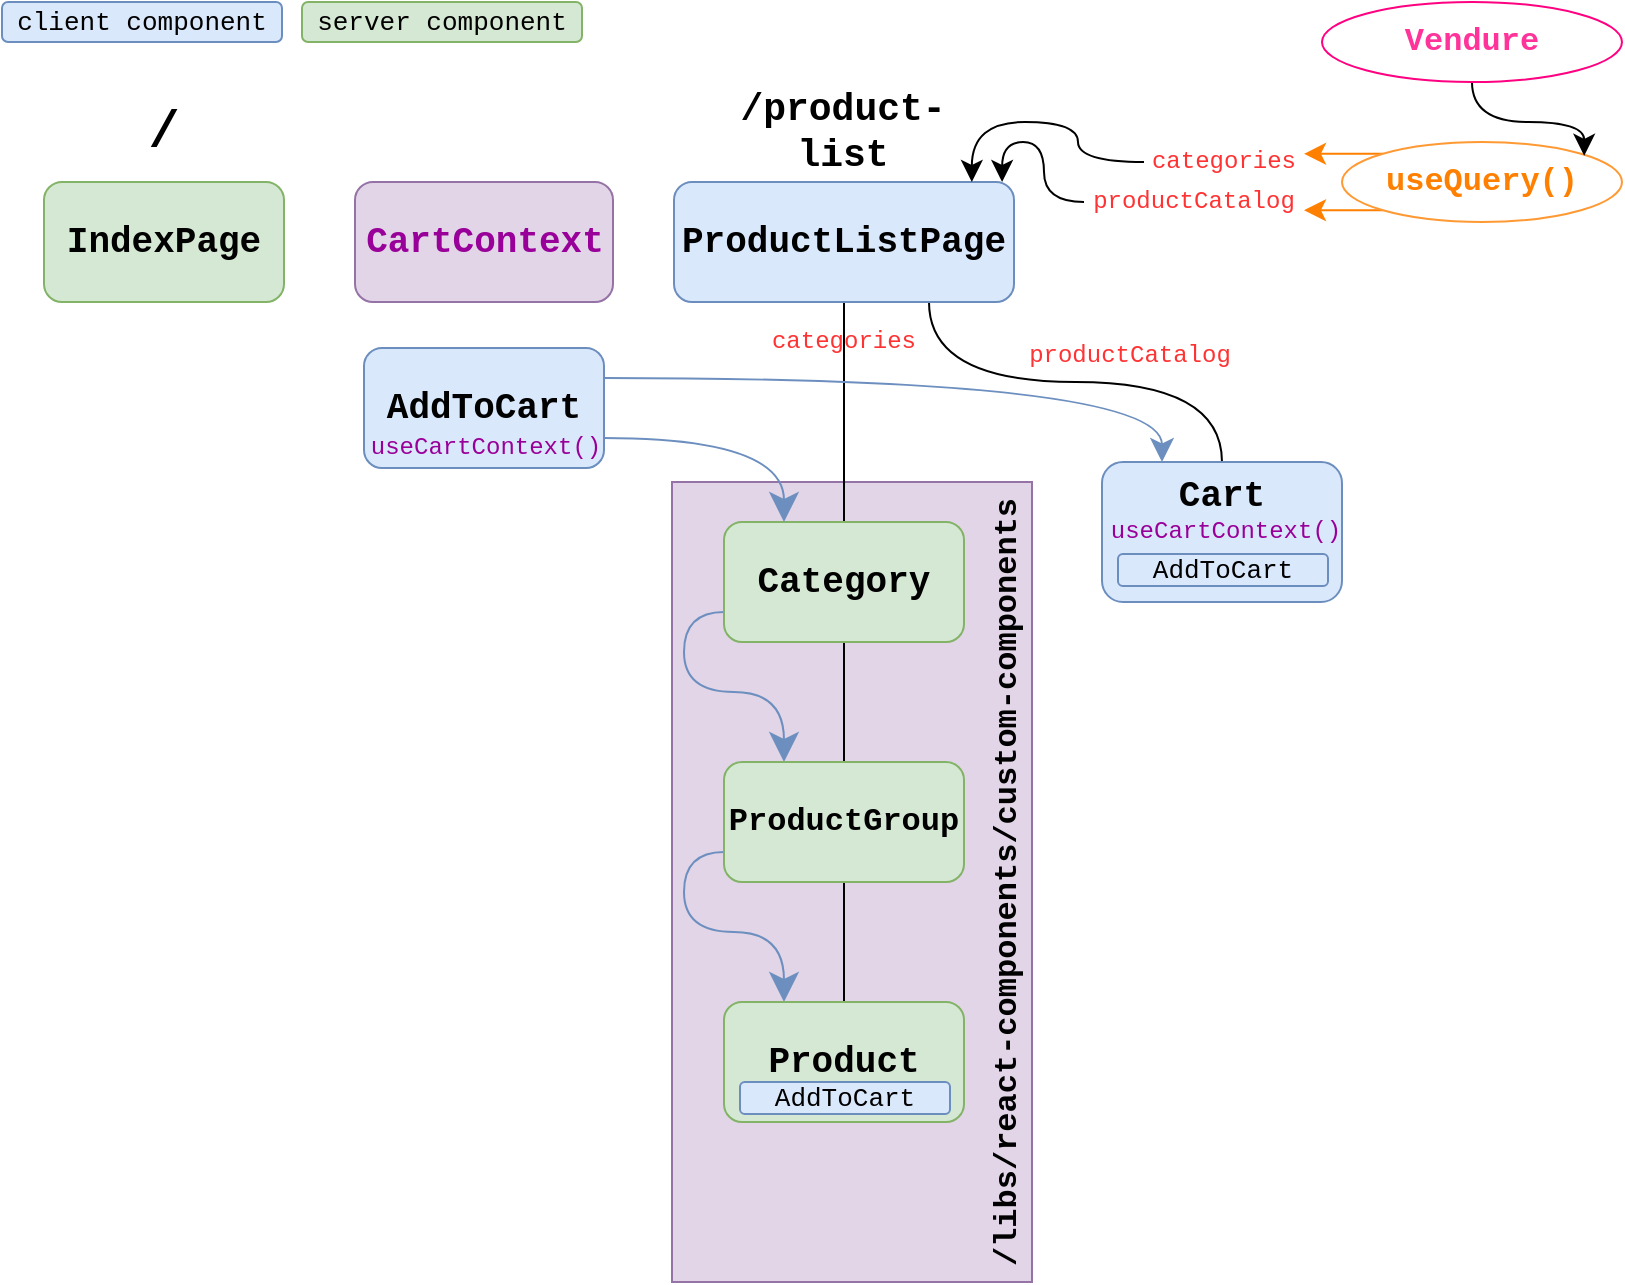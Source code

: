 <mxfile version="20.8.23" type="github">
  <diagram name="Page-1" id="0RoXZsUzvkpFgtAO-AeV">
    <mxGraphModel dx="949" dy="851" grid="1" gridSize="10" guides="1" tooltips="1" connect="1" arrows="1" fold="1" page="1" pageScale="1" pageWidth="827" pageHeight="1169" math="0" shadow="0">
      <root>
        <mxCell id="0" />
        <mxCell id="1" parent="0" />
        <mxCell id="Cw0C9ppOWzMmul87o8MS-5" value="/libs/react-components/custom-components" style="rounded=0;whiteSpace=wrap;html=1;fillColor=#e1d5e7;strokeColor=#9673a6;fontFamily=Courier New;horizontal=0;align=center;verticalAlign=bottom;fontSize=16;fontStyle=1" parent="1" vertex="1">
          <mxGeometry x="345" y="250" width="180" height="400" as="geometry" />
        </mxCell>
        <mxCell id="06V7cyF9oRUQFHMhmIxx-1" value="IndexPage" style="rounded=1;whiteSpace=wrap;html=1;fontFamily=Courier New;fontSize=18;fontStyle=1;fillColor=#d5e8d4;strokeColor=#82b366;" parent="1" vertex="1">
          <mxGeometry x="31" y="100" width="120" height="60" as="geometry" />
        </mxCell>
        <mxCell id="06V7cyF9oRUQFHMhmIxx-2" value="/" style="rounded=0;whiteSpace=wrap;html=1;fontFamily=Courier New;fontSize=26;fontStyle=1;fillColor=none;strokeColor=none;" parent="1" vertex="1">
          <mxGeometry x="31" y="50" width="120" height="50" as="geometry" />
        </mxCell>
        <mxCell id="06V7cyF9oRUQFHMhmIxx-7" style="edgeStyle=orthogonalEdgeStyle;rounded=0;orthogonalLoop=1;jettySize=auto;html=1;exitX=0.5;exitY=1;exitDx=0;exitDy=0;entryX=0.5;entryY=0;entryDx=0;entryDy=0;fontFamily=Courier New;fontSize=16;endArrow=none;endFill=0;" parent="1" source="06V7cyF9oRUQFHMhmIxx-3" target="06V7cyF9oRUQFHMhmIxx-5" edge="1">
          <mxGeometry relative="1" as="geometry" />
        </mxCell>
        <mxCell id="06V7cyF9oRUQFHMhmIxx-12" style="edgeStyle=orthogonalEdgeStyle;rounded=0;orthogonalLoop=1;jettySize=auto;html=1;exitX=0.75;exitY=1;exitDx=0;exitDy=0;entryX=0.5;entryY=0;entryDx=0;entryDy=0;fontFamily=Courier New;fontSize=16;fontColor=#FF8000;endArrow=none;endFill=0;curved=1;" parent="1" source="06V7cyF9oRUQFHMhmIxx-3" target="06V7cyF9oRUQFHMhmIxx-11" edge="1">
          <mxGeometry relative="1" as="geometry" />
        </mxCell>
        <mxCell id="06V7cyF9oRUQFHMhmIxx-3" value="ProductListPage" style="rounded=1;whiteSpace=wrap;html=1;fontFamily=Courier New;fontSize=18;fontStyle=1;fillColor=#dae8fc;strokeColor=#6c8ebf;" parent="1" vertex="1">
          <mxGeometry x="346" y="100" width="170" height="60" as="geometry" />
        </mxCell>
        <mxCell id="06V7cyF9oRUQFHMhmIxx-4" value="/product-list" style="rounded=0;whiteSpace=wrap;html=1;fontFamily=Courier New;fontSize=19;fontStyle=1;fillColor=none;strokeColor=none;" parent="1" vertex="1">
          <mxGeometry x="371" y="50" width="119" height="50" as="geometry" />
        </mxCell>
        <mxCell id="06V7cyF9oRUQFHMhmIxx-15" style="edgeStyle=orthogonalEdgeStyle;curved=1;rounded=0;orthogonalLoop=1;jettySize=auto;html=1;exitX=0.5;exitY=1;exitDx=0;exitDy=0;entryX=0.5;entryY=0;entryDx=0;entryDy=0;fontFamily=Courier New;fontSize=16;fontColor=#FF8000;endArrow=none;endFill=0;endSize=13;" parent="1" source="06V7cyF9oRUQFHMhmIxx-5" target="06V7cyF9oRUQFHMhmIxx-8" edge="1">
          <mxGeometry relative="1" as="geometry" />
        </mxCell>
        <mxCell id="Cw0C9ppOWzMmul87o8MS-9" style="edgeStyle=orthogonalEdgeStyle;curved=1;rounded=0;orthogonalLoop=1;jettySize=auto;html=1;exitX=0;exitY=0.75;exitDx=0;exitDy=0;entryX=0.25;entryY=0;entryDx=0;entryDy=0;strokeColor=#6c8fbf;fontFamily=Courier New;fontSize=13;endSize=12;" parent="1" source="06V7cyF9oRUQFHMhmIxx-5" target="06V7cyF9oRUQFHMhmIxx-8" edge="1">
          <mxGeometry relative="1" as="geometry" />
        </mxCell>
        <mxCell id="06V7cyF9oRUQFHMhmIxx-5" value="Category" style="rounded=1;whiteSpace=wrap;html=1;fontFamily=Courier New;fontSize=18;fontStyle=1;fillColor=#d5e8d4;strokeColor=#82b366;" parent="1" vertex="1">
          <mxGeometry x="371" y="270" width="120" height="60" as="geometry" />
        </mxCell>
        <mxCell id="06V7cyF9oRUQFHMhmIxx-14" style="edgeStyle=orthogonalEdgeStyle;rounded=0;orthogonalLoop=1;jettySize=auto;html=1;exitX=0;exitY=0.5;exitDx=0;exitDy=0;entryX=0.876;entryY=0;entryDx=0;entryDy=0;entryPerimeter=0;fontFamily=Courier New;fontSize=16;fontColor=#FF8000;endArrow=classic;endFill=1;curved=1;endSize=8;" parent="1" source="AFmnFaVBh6jh5ifKYE9l-5" target="06V7cyF9oRUQFHMhmIxx-3" edge="1">
          <mxGeometry relative="1" as="geometry">
            <mxPoint x="601" y="100" as="sourcePoint" />
            <Array as="points">
              <mxPoint x="548" y="90" />
              <mxPoint x="548" y="70" />
              <mxPoint x="495" y="70" />
            </Array>
          </mxGeometry>
        </mxCell>
        <mxCell id="AFmnFaVBh6jh5ifKYE9l-11" style="edgeStyle=orthogonalEdgeStyle;curved=1;rounded=0;orthogonalLoop=1;jettySize=auto;html=1;exitX=0;exitY=0;exitDx=0;exitDy=0;entryX=1;entryY=0.25;entryDx=0;entryDy=0;fontFamily=Courier New;fontColor=#FF8000;endSize=8;strokeColor=#FF8000;" parent="1" source="06V7cyF9oRUQFHMhmIxx-6" target="AFmnFaVBh6jh5ifKYE9l-5" edge="1">
          <mxGeometry relative="1" as="geometry" />
        </mxCell>
        <mxCell id="AFmnFaVBh6jh5ifKYE9l-12" style="edgeStyle=orthogonalEdgeStyle;curved=1;rounded=0;orthogonalLoop=1;jettySize=auto;html=1;exitX=0;exitY=1;exitDx=0;exitDy=0;entryX=1;entryY=0.75;entryDx=0;entryDy=0;fontFamily=Courier New;fontColor=#FF8000;endSize=8;strokeColor=#FF8000;" parent="1" source="06V7cyF9oRUQFHMhmIxx-6" target="AFmnFaVBh6jh5ifKYE9l-6" edge="1">
          <mxGeometry relative="1" as="geometry" />
        </mxCell>
        <mxCell id="06V7cyF9oRUQFHMhmIxx-6" value="useQuery()" style="ellipse;whiteSpace=wrap;html=1;fontFamily=Courier New;fontSize=16;fillColor=none;strokeColor=#FF9933;fontColor=#FF8000;fontStyle=1" parent="1" vertex="1">
          <mxGeometry x="680" y="80" width="140" height="40" as="geometry" />
        </mxCell>
        <mxCell id="06V7cyF9oRUQFHMhmIxx-16" style="edgeStyle=orthogonalEdgeStyle;curved=1;rounded=0;orthogonalLoop=1;jettySize=auto;html=1;exitX=0.5;exitY=1;exitDx=0;exitDy=0;entryX=0.5;entryY=0;entryDx=0;entryDy=0;fontFamily=Courier New;fontSize=16;fontColor=#FF8000;endArrow=none;endFill=0;endSize=13;" parent="1" source="06V7cyF9oRUQFHMhmIxx-8" target="06V7cyF9oRUQFHMhmIxx-10" edge="1">
          <mxGeometry relative="1" as="geometry" />
        </mxCell>
        <mxCell id="Cw0C9ppOWzMmul87o8MS-10" style="edgeStyle=orthogonalEdgeStyle;curved=1;rounded=0;orthogonalLoop=1;jettySize=auto;html=1;exitX=0;exitY=0.75;exitDx=0;exitDy=0;entryX=0.25;entryY=0;entryDx=0;entryDy=0;strokeColor=#6c8fbf;fontFamily=Courier New;fontSize=13;endSize=12;" parent="1" source="06V7cyF9oRUQFHMhmIxx-8" target="06V7cyF9oRUQFHMhmIxx-10" edge="1">
          <mxGeometry relative="1" as="geometry" />
        </mxCell>
        <mxCell id="06V7cyF9oRUQFHMhmIxx-8" value="ProductGroup" style="rounded=1;whiteSpace=wrap;html=1;fontFamily=Courier New;fontSize=16;fontStyle=1;fillColor=#d5e8d4;strokeColor=#82b366;" parent="1" vertex="1">
          <mxGeometry x="371" y="390" width="120" height="60" as="geometry" />
        </mxCell>
        <mxCell id="06V7cyF9oRUQFHMhmIxx-10" value="Product" style="rounded=1;whiteSpace=wrap;html=1;fontFamily=Courier New;fontSize=18;fontStyle=1;fillColor=#d5e8d4;strokeColor=#82b366;" parent="1" vertex="1">
          <mxGeometry x="371" y="510" width="120" height="60" as="geometry" />
        </mxCell>
        <mxCell id="06V7cyF9oRUQFHMhmIxx-11" value="Cart" style="rounded=1;whiteSpace=wrap;html=1;fontFamily=Courier New;fontSize=18;fontStyle=1;fillColor=#dae8fc;strokeColor=#6c8ebf;verticalAlign=top;" parent="1" vertex="1">
          <mxGeometry x="560" y="240" width="120" height="70" as="geometry" />
        </mxCell>
        <mxCell id="GWy7sV_gbY5Tbn-9_GI8-2" style="edgeStyle=orthogonalEdgeStyle;curved=1;rounded=0;orthogonalLoop=1;jettySize=auto;html=1;exitX=1;exitY=0.25;exitDx=0;exitDy=0;entryX=0.25;entryY=0;entryDx=0;entryDy=0;strokeColor=#6c8fbf;endSize=9;" edge="1" parent="1" source="06V7cyF9oRUQFHMhmIxx-13" target="06V7cyF9oRUQFHMhmIxx-11">
          <mxGeometry relative="1" as="geometry" />
        </mxCell>
        <mxCell id="06V7cyF9oRUQFHMhmIxx-13" value="AddToCart" style="rounded=1;whiteSpace=wrap;html=1;fontFamily=Courier New;fontSize=18;fontStyle=1;fillColor=#dae8fc;strokeColor=#6c8ebf;" parent="1" vertex="1">
          <mxGeometry x="191" y="183" width="120" height="60" as="geometry" />
        </mxCell>
        <mxCell id="Cw0C9ppOWzMmul87o8MS-2" value="" style="edgeStyle=orthogonalEdgeStyle;rounded=0;orthogonalLoop=1;jettySize=auto;html=1;entryX=0.25;entryY=0;entryDx=0;entryDy=0;curved=1;endSize=12;strokeColor=#6c8fbf;exitX=1;exitY=0.75;exitDx=0;exitDy=0;" parent="1" source="06V7cyF9oRUQFHMhmIxx-13" target="06V7cyF9oRUQFHMhmIxx-5" edge="1">
          <mxGeometry relative="1" as="geometry" />
        </mxCell>
        <mxCell id="Cw0C9ppOWzMmul87o8MS-6" value="client component" style="rounded=1;whiteSpace=wrap;html=1;fontFamily=Courier New;fontSize=13;fontStyle=0;fillColor=#dae8fc;strokeColor=#6c8ebf;" parent="1" vertex="1">
          <mxGeometry x="10" y="10" width="140" height="20" as="geometry" />
        </mxCell>
        <mxCell id="Cw0C9ppOWzMmul87o8MS-7" value="server component" style="rounded=1;whiteSpace=wrap;html=1;fontFamily=Courier New;fontSize=13;fontStyle=0;fillColor=#d5e8d4;strokeColor=#82b366;" parent="1" vertex="1">
          <mxGeometry x="160" y="10" width="140" height="20" as="geometry" />
        </mxCell>
        <mxCell id="Cw0C9ppOWzMmul87o8MS-11" value="AddToCart" style="rounded=1;whiteSpace=wrap;html=1;fontFamily=Courier New;fontSize=13;fontStyle=0;fillColor=#dae8fc;strokeColor=#6c8ebf;perimeterSpacing=0;" parent="1" vertex="1">
          <mxGeometry x="379" y="550" width="105" height="16" as="geometry" />
        </mxCell>
        <mxCell id="AFmnFaVBh6jh5ifKYE9l-10" value="" style="edgeStyle=orthogonalEdgeStyle;curved=1;rounded=0;orthogonalLoop=1;jettySize=auto;html=1;fontFamily=Courier New;fontColor=#FF3333;endSize=8;entryX=0.865;entryY=0.172;entryDx=0;entryDy=0;entryPerimeter=0;" parent="1" source="AFmnFaVBh6jh5ifKYE9l-1" target="06V7cyF9oRUQFHMhmIxx-6" edge="1">
          <mxGeometry relative="1" as="geometry" />
        </mxCell>
        <mxCell id="AFmnFaVBh6jh5ifKYE9l-1" value="Vendure" style="ellipse;whiteSpace=wrap;html=1;fontFamily=Courier New;fontSize=16;fillColor=none;strokeColor=#FF0080;fontColor=#FF3399;fontStyle=1" parent="1" vertex="1">
          <mxGeometry x="670" y="10" width="150" height="40" as="geometry" />
        </mxCell>
        <mxCell id="AFmnFaVBh6jh5ifKYE9l-5" value="categories" style="rounded=0;whiteSpace=wrap;html=1;strokeColor=none;fontColor=#FF3333;fillColor=none;fontFamily=Courier New;" parent="1" vertex="1">
          <mxGeometry x="581" y="80" width="80" height="20" as="geometry" />
        </mxCell>
        <mxCell id="AFmnFaVBh6jh5ifKYE9l-7" value="" style="edgeStyle=orthogonalEdgeStyle;curved=1;rounded=0;orthogonalLoop=1;jettySize=auto;html=1;fontFamily=Courier New;fontColor=#FF3333;entryX=0.965;entryY=0;entryDx=0;entryDy=0;entryPerimeter=0;endSize=8;" parent="1" source="AFmnFaVBh6jh5ifKYE9l-6" target="06V7cyF9oRUQFHMhmIxx-3" edge="1">
          <mxGeometry relative="1" as="geometry" />
        </mxCell>
        <mxCell id="AFmnFaVBh6jh5ifKYE9l-6" value="productCatalog" style="rounded=0;whiteSpace=wrap;html=1;strokeColor=none;fontColor=#FF3333;fillColor=none;fontFamily=Courier New;" parent="1" vertex="1">
          <mxGeometry x="551" y="100" width="110" height="20" as="geometry" />
        </mxCell>
        <mxCell id="AFmnFaVBh6jh5ifKYE9l-13" value="categories" style="rounded=0;whiteSpace=wrap;html=1;strokeColor=none;fontColor=#FF3333;fillColor=none;fontFamily=Courier New;" parent="1" vertex="1">
          <mxGeometry x="390.5" y="170" width="80" height="20" as="geometry" />
        </mxCell>
        <mxCell id="AFmnFaVBh6jh5ifKYE9l-14" value="productCatalog" style="rounded=0;whiteSpace=wrap;html=1;strokeColor=none;fontColor=#FF3333;fillColor=none;fontFamily=Courier New;" parent="1" vertex="1">
          <mxGeometry x="519" y="177" width="110" height="20" as="geometry" />
        </mxCell>
        <mxCell id="AFmnFaVBh6jh5ifKYE9l-15" value="CartContext" style="rounded=1;whiteSpace=wrap;html=1;fontFamily=Courier New;fontSize=18;fontStyle=1;fillColor=#e1d5e7;strokeColor=#9673a6;fontColor=#990099;" parent="1" vertex="1">
          <mxGeometry x="186.5" y="100" width="129" height="60" as="geometry" />
        </mxCell>
        <mxCell id="AFmnFaVBh6jh5ifKYE9l-17" value="useCartContext()" style="rounded=0;whiteSpace=wrap;html=1;strokeColor=none;fontColor=#990099;fillColor=none;fontFamily=Courier New;" parent="1" vertex="1">
          <mxGeometry x="197" y="223" width="110" height="20" as="geometry" />
        </mxCell>
        <mxCell id="AFmnFaVBh6jh5ifKYE9l-18" value="useCartContext()" style="rounded=0;whiteSpace=wrap;html=1;strokeColor=none;fontColor=#990099;fillColor=none;fontFamily=Courier New;" parent="1" vertex="1">
          <mxGeometry x="567" y="265" width="110" height="20" as="geometry" />
        </mxCell>
        <mxCell id="GWy7sV_gbY5Tbn-9_GI8-3" value="AddToCart" style="rounded=1;whiteSpace=wrap;html=1;fontFamily=Courier New;fontSize=13;fontStyle=0;fillColor=#dae8fc;strokeColor=#6c8ebf;perimeterSpacing=0;" vertex="1" parent="1">
          <mxGeometry x="568" y="286" width="105" height="16" as="geometry" />
        </mxCell>
      </root>
    </mxGraphModel>
  </diagram>
</mxfile>
